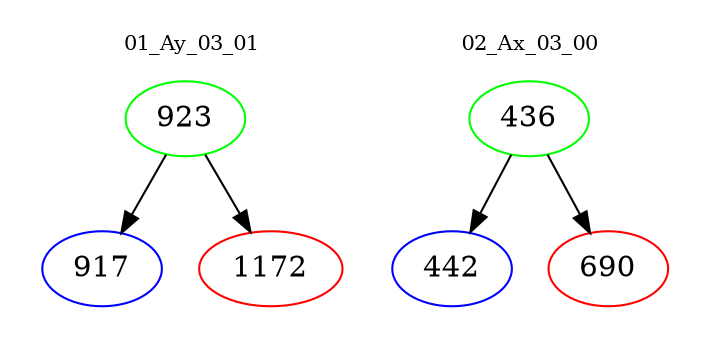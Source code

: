 digraph{
subgraph cluster_0 {
color = white
label = "01_Ay_03_01";
fontsize=10;
T0_923 [label="923", color="green"]
T0_923 -> T0_917 [color="black"]
T0_917 [label="917", color="blue"]
T0_923 -> T0_1172 [color="black"]
T0_1172 [label="1172", color="red"]
}
subgraph cluster_1 {
color = white
label = "02_Ax_03_00";
fontsize=10;
T1_436 [label="436", color="green"]
T1_436 -> T1_442 [color="black"]
T1_442 [label="442", color="blue"]
T1_436 -> T1_690 [color="black"]
T1_690 [label="690", color="red"]
}
}
